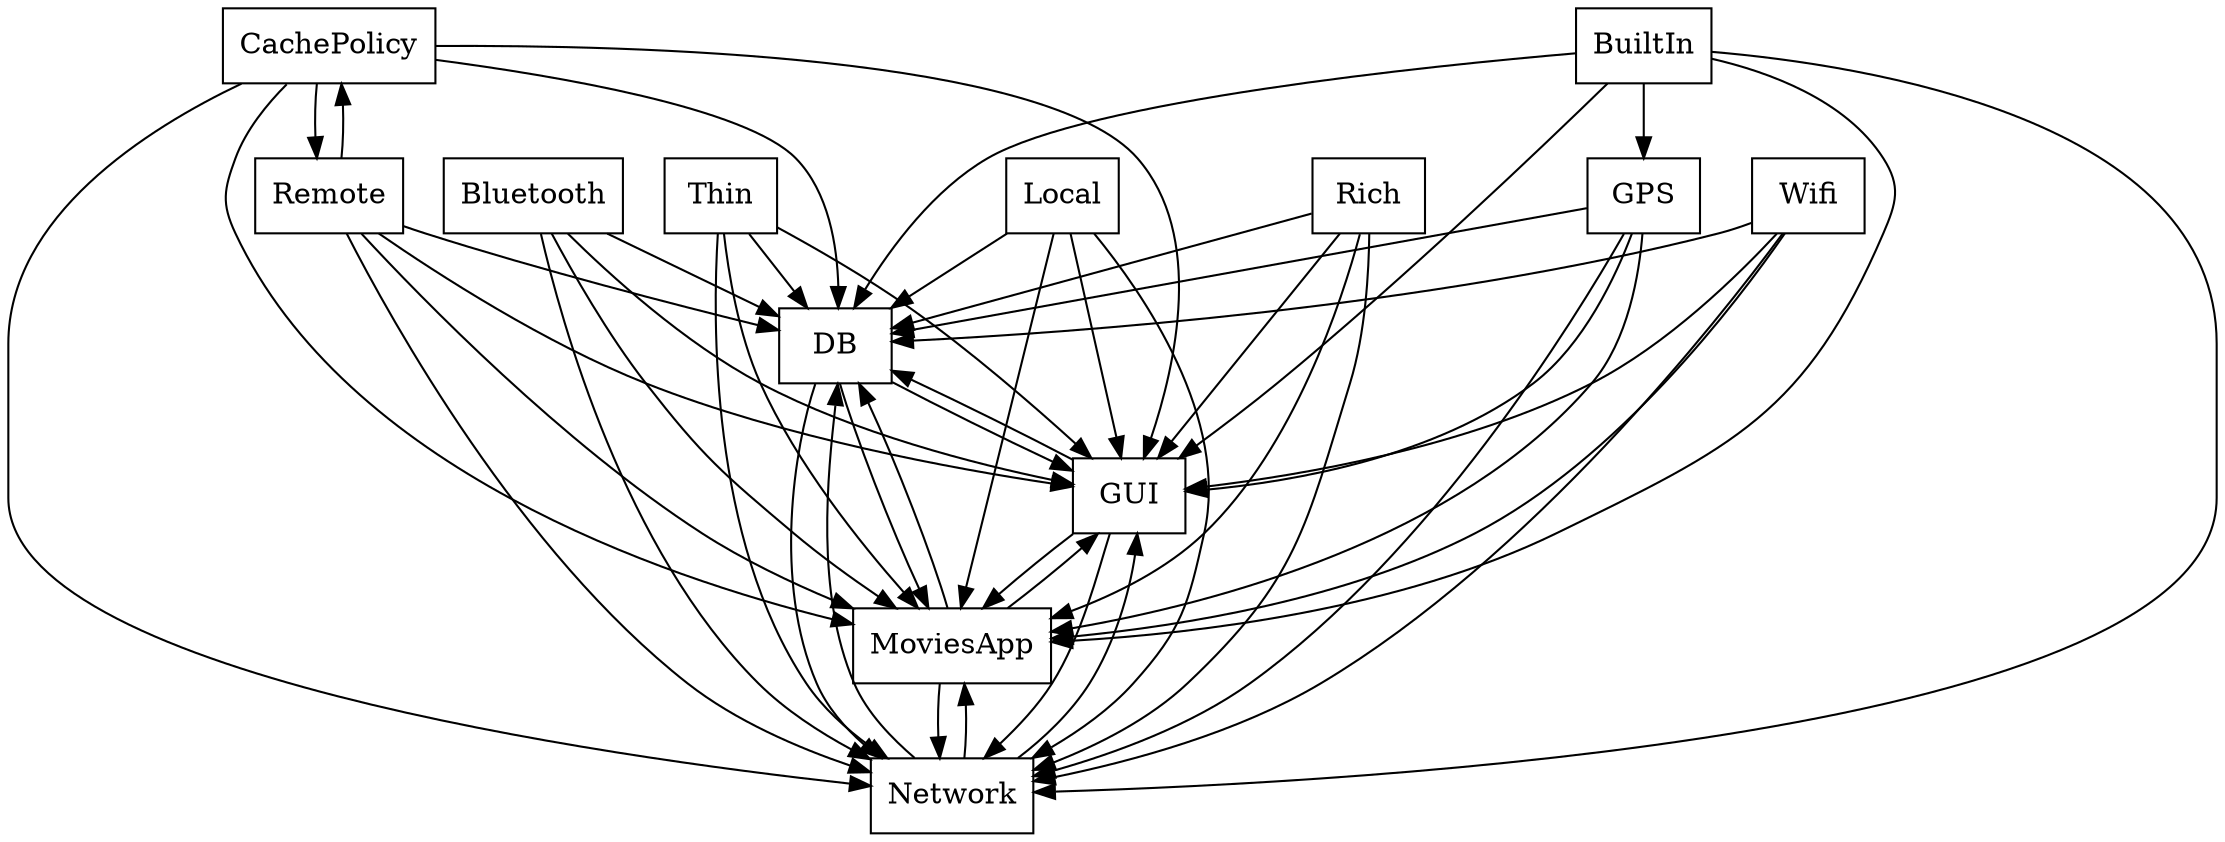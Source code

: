digraph{
graph [rankdir=TB];
node [shape=box];
edge [arrowhead=normal];
0[label="Local",]
1[label="Bluetooth",]
2[label="Rich",]
3[label="CachePolicy",]
4[label="DB",]
5[label="Thin",]
6[label="GUI",]
7[label="Remote",]
8[label="Network",]
9[label="GPS",]
10[label="Wifi",]
11[label="MoviesApp",]
12[label="BuiltIn",]
0->4[label="",]
0->6[label="",]
0->8[label="",]
0->11[label="",]
1->4[label="",]
1->6[label="",]
1->8[label="",]
1->11[label="",]
2->4[label="",]
2->6[label="",]
2->8[label="",]
2->11[label="",]
3->4[label="",]
3->6[label="",]
3->7[label="",]
3->8[label="",]
3->11[label="",]
4->6[label="",]
4->8[label="",]
4->11[label="",]
5->4[label="",]
5->6[label="",]
5->8[label="",]
5->11[label="",]
6->4[label="",]
6->8[label="",]
6->11[label="",]
7->3[label="",]
7->4[label="",]
7->6[label="",]
7->8[label="",]
7->11[label="",]
8->4[label="",]
8->6[label="",]
8->11[label="",]
9->4[label="",]
9->6[label="",]
9->8[label="",]
9->11[label="",]
10->4[label="",]
10->6[label="",]
10->8[label="",]
10->11[label="",]
11->4[label="",]
11->6[label="",]
11->8[label="",]
12->4[label="",]
12->6[label="",]
12->8[label="",]
12->9[label="",]
12->11[label="",]
}
